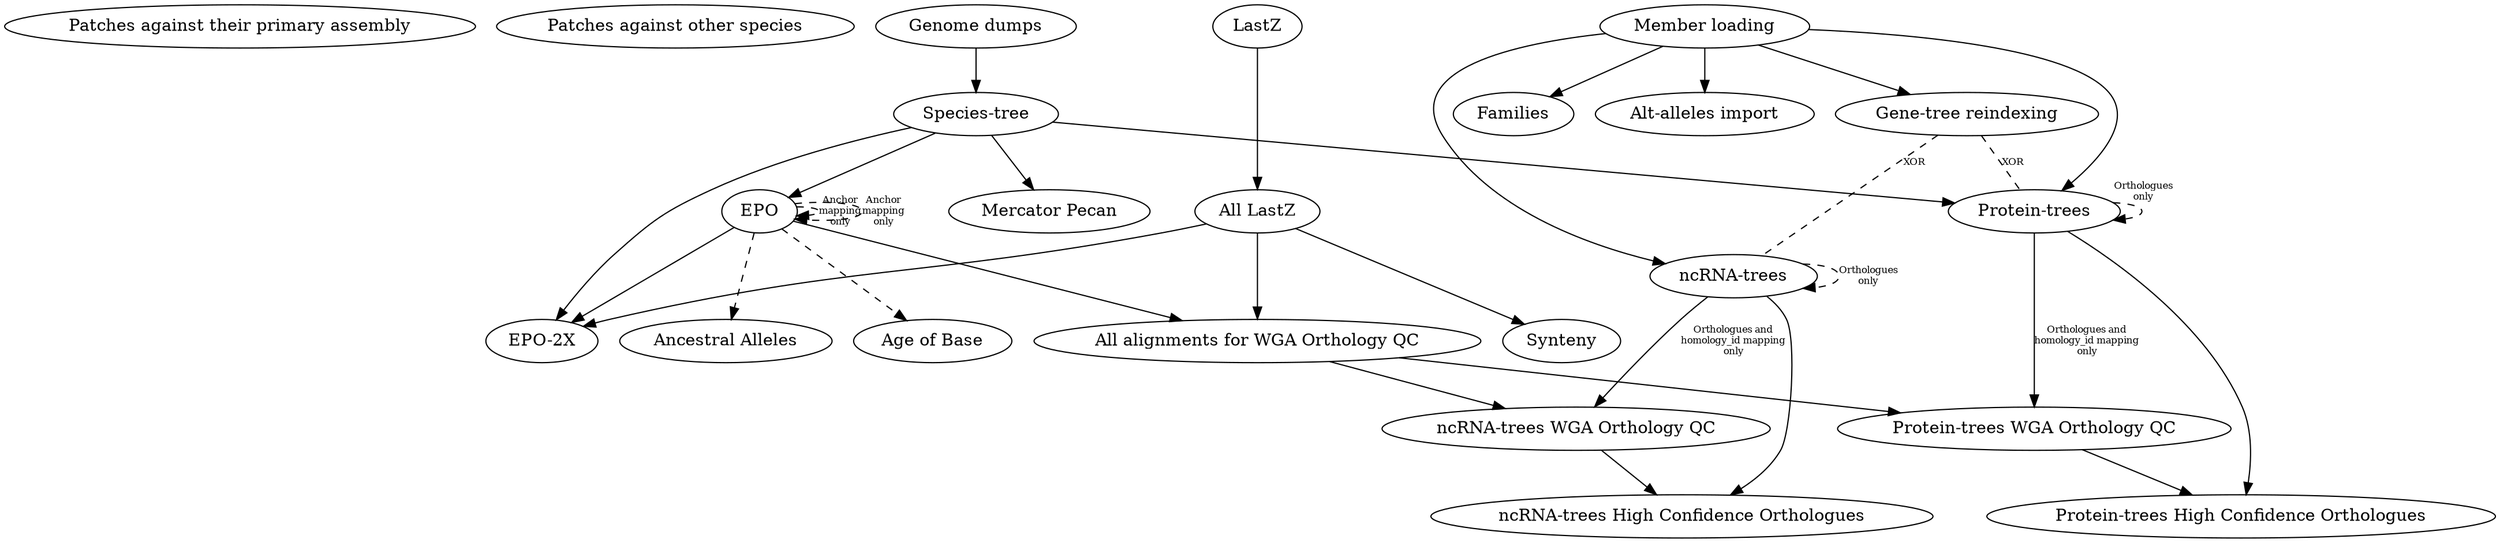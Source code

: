 digraph {
    "Patches against their primary assembly";
    "Patches against other species";

    "Genome dumps" -> "Species-tree";
    "Species-tree" -> { "EPO", "EPO-2X", "Mercator Pecan", "Protein-trees" };
    {"EPO", "All LastZ"} -> "EPO-2X";
    "Member loading" -> { "Protein-trees", "ncRNA-trees", "Families", "Gene-tree reindexing", "Alt-alleles import" };
    "Protein-trees" -> "Protein-trees WGA Orthology QC" [fontsize="8", label="Orthologues and\nhomology_id mapping\nonly"];
    "ncRNA-trees" -> "ncRNA-trees WGA Orthology QC" [fontsize="8", label="Orthologues and\nhomology_id mapping\nonly"];
    {"All LastZ", "EPO"} -> "All alignments for WGA Orthology QC" -> {"Protein-trees WGA Orthology QC", "ncRNA-trees WGA Orthology QC"};
    {"Protein-trees", "Protein-trees WGA Orthology QC"} -> "Protein-trees High Confidence Orthologues";
    {"ncRNA-trees", "ncRNA-trees WGA Orthology QC"} -> "ncRNA-trees High Confidence Orthologues";
    "LastZ" -> "All LastZ" -> "Synteny";

    "Gene-tree reindexing" -> "ncRNA-trees" [style="dashed", dir=none, fontsize="8", label="XOR"];
    "Gene-tree reindexing" -> "Protein-trees" [style="dashed", dir=none, fontsize="8", label="XOR"];
    "EPO" -> "EPO" [style="dashed", fontsize="8", label="Anchor\nmapping\nonly", headport="Primates:e", tailport="Mammals:e"];
    "EPO" -> "EPO" [style="dashed", fontsize="8", label="Anchor\nmapping\nonly", headport="Pig breeds:e", tailport="Mammals:e"];
    "EPO" -> "Age of Base" [style="dashed", headport="Human:e", tailport="Mammals:w"];
    "EPO" -> "Ancestral Alleles" [style="dashed", headport="Vertebrates:w", tailport="Primates:w"];
    "Protein-trees" -> "Protein-trees" [style="dashed", fontsize="8", xlabel="Orthologues\nonly", headport="Murinae:w", tailport="Default vertebrates:w"];
    "ncRNA-trees" -> "ncRNA-trees" [style="dashed", fontsize="8", label="Orthologues\nonly", headport="Murinae:e", tailport="Default vertebrates:e"];

    // Helps laying out the graph
    {rank = same; "Genome dumps"; "LastZ"; "Member loading"; }
}
